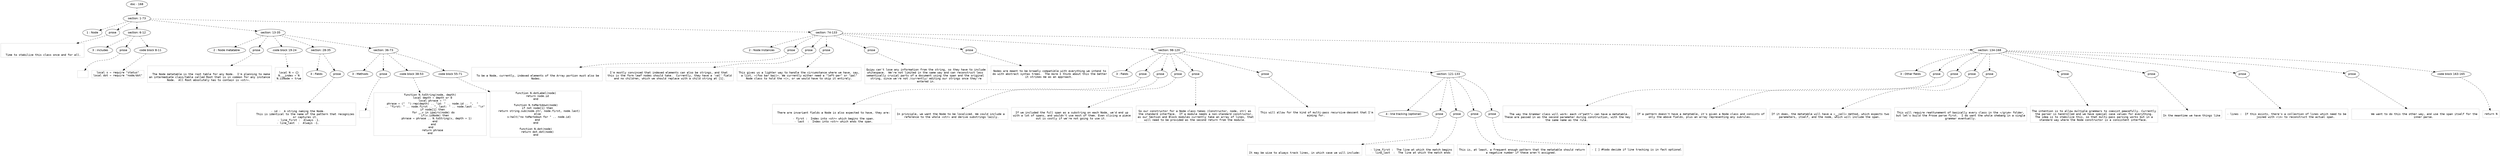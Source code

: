 digraph hierarchy {

node [fontname=Helvetica]
edge [style=dashed]

doc_0 [label="doc - 168"]


doc_0 -> { section_1}
{rank=same; section_1}

section_1 [label="section: 1-73"]


section_1 -> { header_2 prose_3 section_4 section_5 section_6}
{rank=same; header_2 prose_3 section_4 section_5 section_6}

header_2 [label="1 : Node"]

prose_3 [label="prose"]

section_4 [label="section: 6-12"]

section_5 [label="section: 13-35"]

section_6 [label="section: 74-133"]


prose_3 -> leaf_7
leaf_7  [color=Gray,shape=rectangle,fontname=Inconsolata,label="


  Time to stabilize this class once and for all. 
"]
section_4 -> { header_8 prose_9 codeblock_10}
{rank=same; header_8 prose_9 codeblock_10}

header_8 [label="3 : includes"]

prose_9 [label="prose"]

codeblock_10 [label="code block 8-11"]


prose_9 -> leaf_11
leaf_11  [color=Gray,shape=rectangle,fontname=Inconsolata,label="
"]
codeblock_10 -> leaf_12
leaf_12  [color=Gray,shape=rectangle,fontname=Inconsolata,label="local s = require \"status\"
local dot = require \"node/dot\""]
section_5 -> { header_13 prose_14 codeblock_15 section_16 section_17}
{rank=same; header_13 prose_14 codeblock_15 section_16 section_17}

header_13 [label="2 : Node metatable"]

prose_14 [label="prose"]

codeblock_15 [label="code block 19-24"]

section_16 [label="section: 28-35"]

section_17 [label="section: 36-73"]


prose_14 -> leaf_18
leaf_18  [color=Gray,shape=rectangle,fontname=Inconsolata,label="

  The Node metatable is the root table for any Node.  I'm planning to make
an intermediate class/table called Root that is in common for any instance
Node.  All Root absolutely has to contain is =str=. 
"]
codeblock_15 -> leaf_19
leaf_19  [color=Gray,shape=rectangle,fontname=Inconsolata,label="
local N = {}
N.__index = N
N.isNode = true"]
section_16 -> { header_20 prose_21}
{rank=same; header_20 prose_21}

header_20 [label="3 : Fields"]

prose_21 [label="prose"]


prose_21 -> leaf_22
leaf_22  [color=Gray,shape=rectangle,fontname=Inconsolata,label="

   - id :  A string naming the Node. 
           This is identical to the name of the pattern that recognizes
           or captures it.
   - line_first :  Always -1.
   - line_last  :  Always -1. 
"]
section_17 -> { header_23 prose_24 codeblock_25 codeblock_26}
{rank=same; header_23 prose_24 codeblock_25 codeblock_26}

header_23 [label="3 : Methods"]

prose_24 [label="prose"]

codeblock_25 [label="code block 38-53"]

codeblock_26 [label="code block 55-71"]


prose_24 -> leaf_27
leaf_27  [color=Gray,shape=rectangle,fontname=Inconsolata,label="
"]
codeblock_25 -> leaf_28
leaf_28  [color=Gray,shape=rectangle,fontname=Inconsolata,label="function N.toString(node, depth)
   local depth = depth or 0
   local phrase = \"\"
   phrase = (\"  \"):rep(depth) .. \"id: \" .. node.id .. \",  \"
      .. \"first: \" .. node.first .. \", last: \" .. node.last .. \"\\n\"
   if node[1] then
    for _,v in ipairs(node) do
      if(v.isNode) then
        phrase = phrase .. N.toString(v, depth + 1)
      end
    end
  end 
   return phrase
end"]
codeblock_26 -> leaf_29
leaf_29  [color=Gray,shape=rectangle,fontname=Inconsolata,label="function N.dotLabel(node)
  return node.id
end

function N.toMarkdown(node)
  if not node[1] then
    return string.sub(node.str, node.first, node.last)
  else
    s:halt(\"no toMarkdown for \" .. node.id)
  end
end

function N.dot(node)
  return dot.dot(node)
end"]
section_6 -> { header_30 prose_31 prose_32 prose_33 prose_34 prose_35 section_36 section_37}
{rank=same; header_30 prose_31 prose_32 prose_33 prose_34 prose_35 section_36 section_37}

header_30 [label="2 : Node Instances"]

prose_31 [label="prose"]

prose_32 [label="prose"]

prose_33 [label="prose"]

prose_34 [label="prose"]

prose_35 [label="prose"]

section_36 [label="section: 98-120"]

section_37 [label="section: 134-168"]


prose_31 -> leaf_38
leaf_38  [color=Gray,shape=rectangle,fontname=Inconsolata,label="

  To be a Node, currently, indexed elements of the Array portion must also be 
Nodes. 
"]
prose_32 -> leaf_39
leaf_39  [color=Gray,shape=rectangle,fontname=Inconsolata,label="
I'm mostly convinced that indexed elements can also be strings, and that 
this is the form leaf nodes should take.  Currently, they have a 'val' field
and no children, which we should replace with a child string at [1].
"]
prose_33 -> leaf_40
leaf_40  [color=Gray,shape=rectangle,fontname=Inconsolata,label="
This gives us a lighter way to handle the circumstance where we have, say,
a list, =(foo bar baz)=. We currently either need a \"left-per\" or \"pal\"
Node class to hold the =(=, or we would have to skip it entirely.
"]
prose_34 -> leaf_41
leaf_41  [color=Gray,shape=rectangle,fontname=Inconsolata,label="
Quipu can't lose any information from the string, so they have to include
whitespace.  We're not limited in the same way and can reconstruct less 
semantically crucial parts of a document using the span and the original 
string, since we're not /currently/ editing our strings once they're
entered in.
"]
prose_35 -> leaf_42
leaf_42  [color=Gray,shape=rectangle,fontname=Inconsolata,label="
Nodes are meant to be broadly compatible with everything we intend to
do with abstract syntax trees.  The more I think about this the better
it strikes me as an approach. 

"]
section_36 -> { header_43 prose_44 prose_45 prose_46 prose_47 prose_48 section_49}
{rank=same; header_43 prose_44 prose_45 prose_46 prose_47 prose_48 section_49}

header_43 [label="3 : Fields"]

prose_44 [label="prose"]

prose_45 [label="prose"]

prose_46 [label="prose"]

prose_47 [label="prose"]

prose_48 [label="prose"]

section_49 [label="section: 121-133"]


prose_44 -> leaf_50
leaf_50  [color=Gray,shape=rectangle,fontname=Inconsolata,label="

  There are invariant fields a Node is also expected to have, they are:
 
  - first :  Index into =str= which begins the span.
  - last  :  Index into =str= which ends the span.
"]
prose_45 -> leaf_51
leaf_51  [color=Gray,shape=rectangle,fontname=Inconsolata,label="
In principle, we want the Node to be localized. We could include a 
reference to the whole =str= and derive substrings lazily.
"]
prose_46 -> leaf_52
leaf_52  [color=Gray,shape=rectangle,fontname=Inconsolata,label="
If we included the full span as a substring on each Node, we'd end up
with a lot of spans, and wouldn't use most of them. Even slicing a piece
out is costly if we're not going to use it. 
"]
prose_47 -> leaf_53
leaf_53  [color=Gray,shape=rectangle,fontname=Inconsolata,label="
So our constructor for a Node class takes (Constructor, node, str) as 
the standard interface.  If a module needs a non-standard constructor,
as our Section and Block modules currently take an array of lines, that
will need to be provided as the second return from the module. 
"]
prose_48 -> leaf_54
leaf_54  [color=Gray,shape=rectangle,fontname=Inconsolata,label="
This will allow for the kind of multi-pass recursive-descent that I'm
aiming for. 

"]
section_49 -> { header_55 prose_56 prose_57 prose_58 prose_59}
{rank=same; header_55 prose_56 prose_57 prose_58 prose_59}

header_55 [label="4 : line tracking (optional)"]

prose_56 [label="prose"]

prose_57 [label="prose"]

prose_58 [label="prose"]

prose_59 [label="prose"]


prose_56 -> leaf_60
leaf_60  [color=Gray,shape=rectangle,fontname=Inconsolata,label="

It may be wise to always track lines, in which case we will include:
"]
prose_57 -> leaf_61
leaf_61  [color=Gray,shape=rectangle,fontname=Inconsolata,label="
  - line_first :  The line at which the match begins
  - line_last  :  The line at which the match ends
"]
prose_58 -> leaf_62
leaf_62  [color=Gray,shape=rectangle,fontname=Inconsolata,label="
This is, at least, a frequent enough pattern that the metatable should return
a negative number if these aren't assigned. 
"]
prose_59 -> leaf_63
leaf_63  [color=Gray,shape=rectangle,fontname=Inconsolata,label="
- [ ] #todo decide if line tracking is in fact optional

"]
section_37 -> { header_64 prose_65 prose_66 prose_67 prose_68 prose_69 prose_70 prose_71 prose_72 codeblock_73}
{rank=same; header_64 prose_65 prose_66 prose_67 prose_68 prose_69 prose_70 prose_71 prose_72 codeblock_73}

header_64 [label="3 : Other fields"]

prose_65 [label="prose"]

prose_66 [label="prose"]

prose_67 [label="prose"]

prose_68 [label="prose"]

prose_69 [label="prose"]

prose_70 [label="prose"]

prose_71 [label="prose"]

prose_72 [label="prose"]

codeblock_73 [label="code block 163-165"]


prose_65 -> leaf_74
leaf_74  [color=Gray,shape=rectangle,fontname=Inconsolata,label="

  The way the Grammar class will work: each =V\"patt\"= can have a metatable.
These are passed in as the second parameter during construction, with the key
the same name as the rule. 
"]
prose_66 -> leaf_75
leaf_75  [color=Gray,shape=rectangle,fontname=Inconsolata,label="
If a pattern doesn't have a metatable, it's given a Node class and consists of
only the above fields, plus an array representing any subrules. 
"]
prose_67 -> leaf_76
leaf_76  [color=Gray,shape=rectangle,fontname=Inconsolata,label="
If it does, the metatable will have a =__call= method, which expects two
parameters, itself, and the node, which will include the span. 
"]
prose_68 -> leaf_77
leaf_77  [color=Gray,shape=rectangle,fontname=Inconsolata,label="
This will require reattunement of basically every class in the =/grym= folder,
but let's build the Prose parse first.  I do want the whole shebang in a single
grammar eventually.
"]
prose_69 -> leaf_78
leaf_78  [color=Gray,shape=rectangle,fontname=Inconsolata,label="
The intention is to allow multiple grammars to coexist peacefully. Currently
the parser is handrolled and we have special case values for everything.
The idea is to stabilize this, so that multi-pass parsing works but in a
standard way where the Node constructor is a consistent interface. 
"]
prose_70 -> leaf_79
leaf_79  [color=Gray,shape=rectangle,fontname=Inconsolata,label="
In the meantime we have things like
"]
prose_71 -> leaf_80
leaf_80  [color=Gray,shape=rectangle,fontname=Inconsolata,label="
- lines :  If this exists, there's a collection of lines which need to be
           joined with =\\n= to reconstruct the actual span.
"]
prose_72 -> leaf_81
leaf_81  [color=Gray,shape=rectangle,fontname=Inconsolata,label="
           We want to do this the other way, and use the span itself for the
           inner parse. 
"]
codeblock_73 -> leaf_82
leaf_82  [color=Gray,shape=rectangle,fontname=Inconsolata,label="return N"]

}
